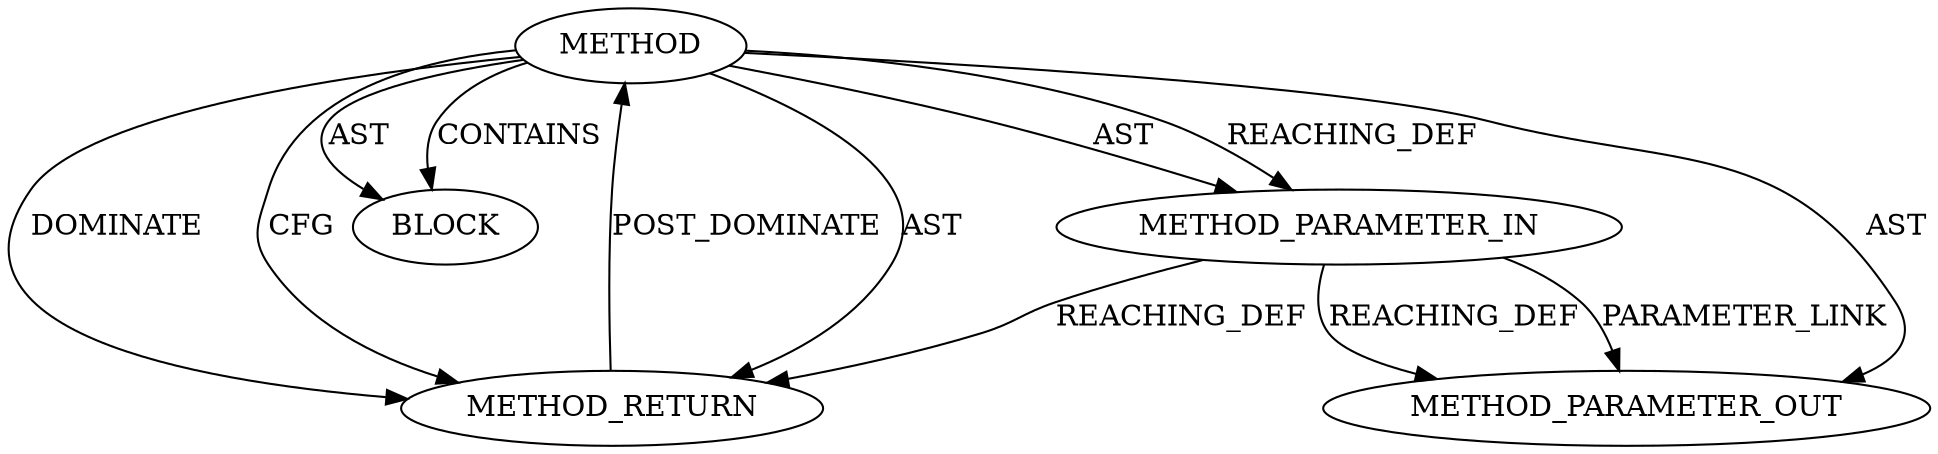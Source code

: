digraph {
  332 [label=BLOCK ORDER=1 ARGUMENT_INDEX=1 CODE="<empty>" TYPE_FULL_NAME="ANY"]
  333 [label=METHOD_RETURN ORDER=2 CODE="RET" TYPE_FULL_NAME="ANY" EVALUATION_STRATEGY="BY_VALUE"]
  446 [label=METHOD_PARAMETER_OUT ORDER=1 CODE="p1" IS_VARIADIC=false TYPE_FULL_NAME="ANY" EVALUATION_STRATEGY="BY_VALUE" INDEX=1 NAME="p1"]
  330 [label=METHOD AST_PARENT_TYPE="NAMESPACE_BLOCK" AST_PARENT_FULL_NAME="<global>" ORDER=0 CODE="<empty>" FULL_NAME="EVP_get_digestbyobj" IS_EXTERNAL=true FILENAME="<empty>" SIGNATURE="" NAME="EVP_get_digestbyobj"]
  331 [label=METHOD_PARAMETER_IN ORDER=1 CODE="p1" IS_VARIADIC=false TYPE_FULL_NAME="ANY" EVALUATION_STRATEGY="BY_VALUE" INDEX=1 NAME="p1"]
  330 -> 333 [label=AST ]
  330 -> 331 [label=AST ]
  330 -> 333 [label=DOMINATE ]
  330 -> 332 [label=AST ]
  331 -> 333 [label=REACHING_DEF VARIABLE="p1"]
  330 -> 332 [label=CONTAINS ]
  330 -> 331 [label=REACHING_DEF VARIABLE=""]
  330 -> 333 [label=CFG ]
  333 -> 330 [label=POST_DOMINATE ]
  330 -> 446 [label=AST ]
  331 -> 446 [label=REACHING_DEF VARIABLE="p1"]
  331 -> 446 [label=PARAMETER_LINK ]
}
